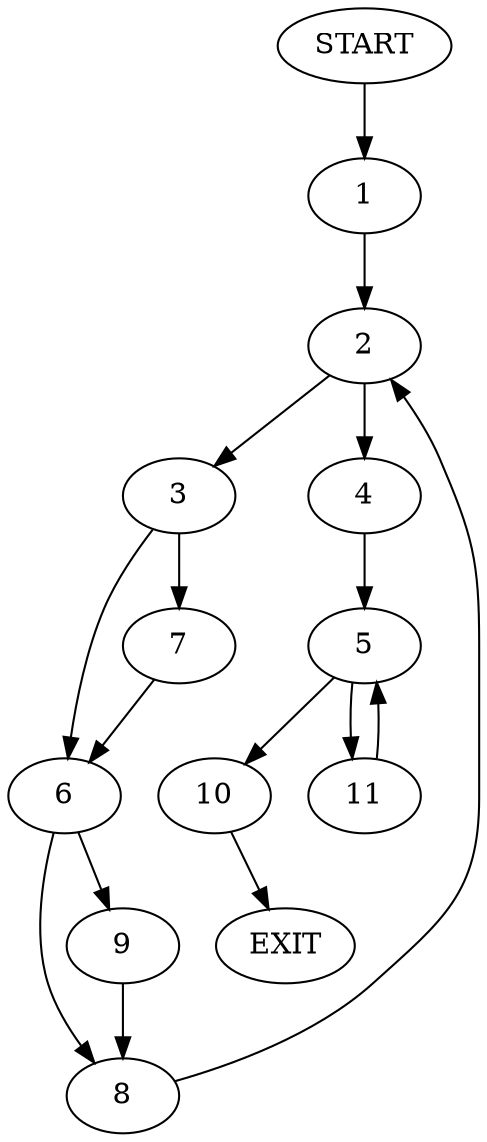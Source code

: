 digraph {
0 [label="START"];
1;
2;
3;
4;
5;
6;
7;
8;
9;
10;
11;
12 [label="EXIT"];
0 -> 1;
1 -> 2;
2 -> 3;
2 -> 4;
4 -> 5;
3 -> 6;
3 -> 7;
6 -> 8;
6 -> 9;
7 -> 6;
9 -> 8;
8 -> 2;
5 -> 10;
5 -> 11;
11 -> 5;
10 -> 12;
}